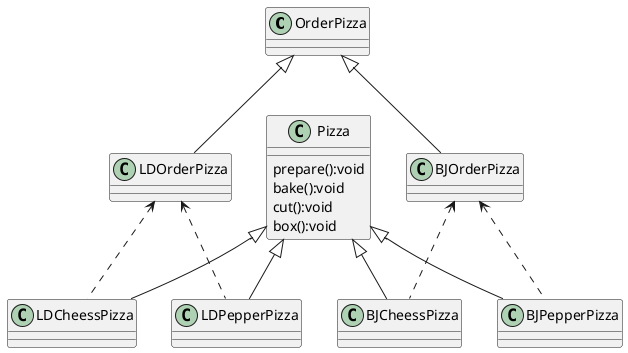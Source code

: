 @startuml
'https://plantuml.com/class-diagram


OrderPizza <|-- BJOrderPizza
OrderPizza <|-- LDOrderPizza

BJOrderPizza <.. BJCheessPizza
BJOrderPizza <.. BJPepperPizza
LDOrderPizza <.. LDCheessPizza
LDOrderPizza <.. LDPepperPizza

Pizza <|-- BJCheessPizza
Pizza <|-- BJPepperPizza

Pizza <|-- LDCheessPizza
Pizza <|-- LDPepperPizza






class Pizza {
prepare():void
bake():void
cut():void
box():void
}



@enduml